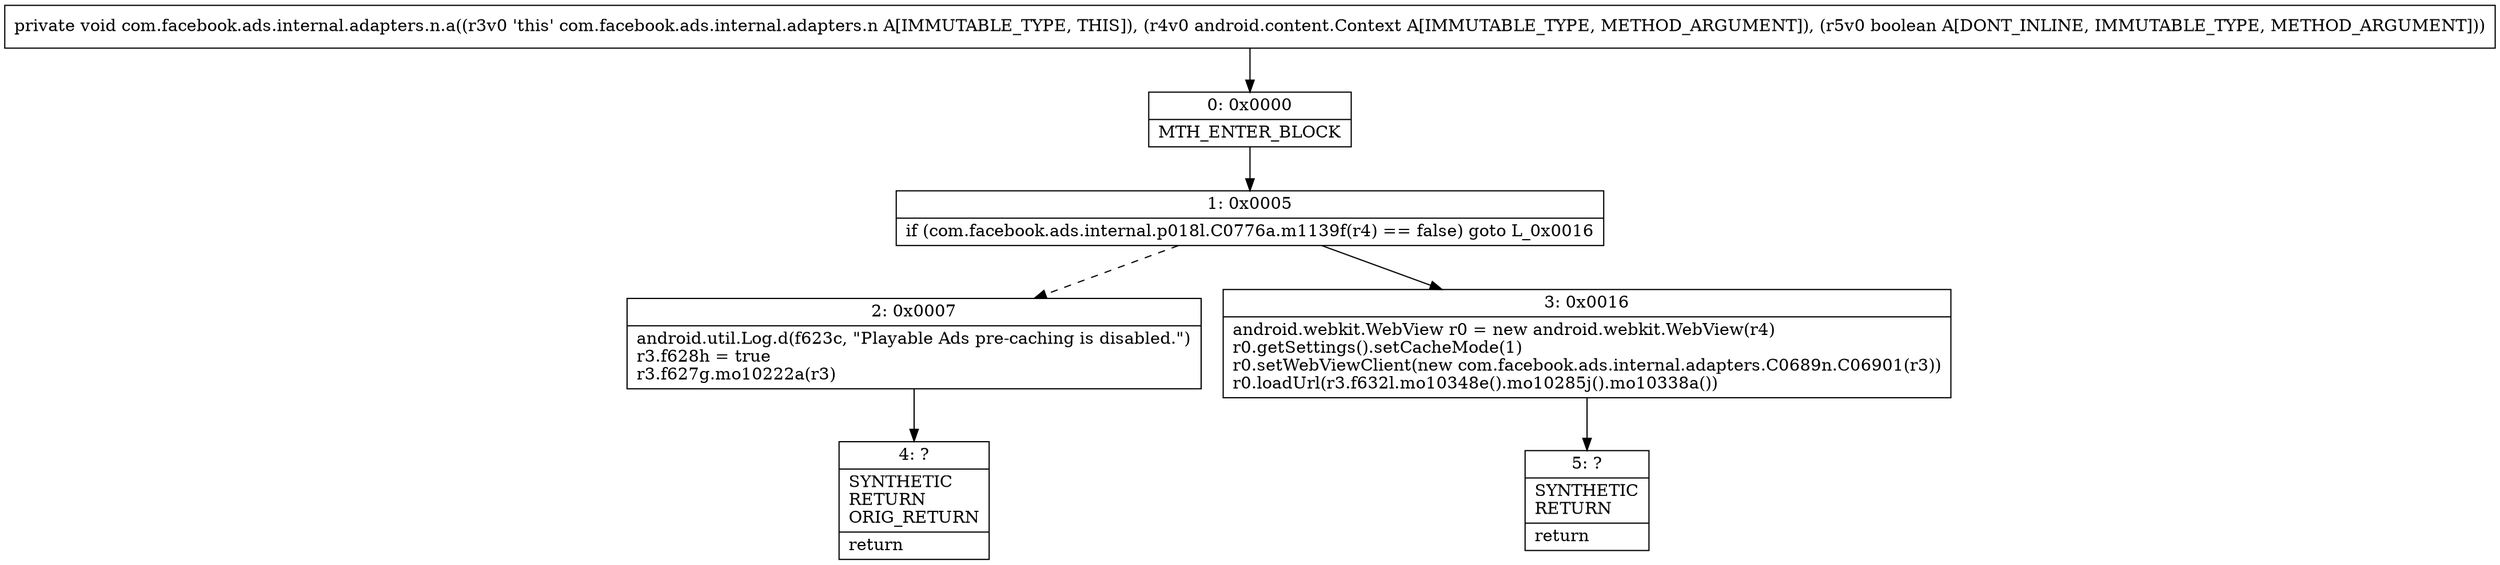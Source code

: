 digraph "CFG forcom.facebook.ads.internal.adapters.n.a(Landroid\/content\/Context;Z)V" {
Node_0 [shape=record,label="{0\:\ 0x0000|MTH_ENTER_BLOCK\l}"];
Node_1 [shape=record,label="{1\:\ 0x0005|if (com.facebook.ads.internal.p018l.C0776a.m1139f(r4) == false) goto L_0x0016\l}"];
Node_2 [shape=record,label="{2\:\ 0x0007|android.util.Log.d(f623c, \"Playable Ads pre\-caching is disabled.\")\lr3.f628h = true\lr3.f627g.mo10222a(r3)\l}"];
Node_3 [shape=record,label="{3\:\ 0x0016|android.webkit.WebView r0 = new android.webkit.WebView(r4)\lr0.getSettings().setCacheMode(1)\lr0.setWebViewClient(new com.facebook.ads.internal.adapters.C0689n.C06901(r3))\lr0.loadUrl(r3.f632l.mo10348e().mo10285j().mo10338a())\l}"];
Node_4 [shape=record,label="{4\:\ ?|SYNTHETIC\lRETURN\lORIG_RETURN\l|return\l}"];
Node_5 [shape=record,label="{5\:\ ?|SYNTHETIC\lRETURN\l|return\l}"];
MethodNode[shape=record,label="{private void com.facebook.ads.internal.adapters.n.a((r3v0 'this' com.facebook.ads.internal.adapters.n A[IMMUTABLE_TYPE, THIS]), (r4v0 android.content.Context A[IMMUTABLE_TYPE, METHOD_ARGUMENT]), (r5v0 boolean A[DONT_INLINE, IMMUTABLE_TYPE, METHOD_ARGUMENT])) }"];
MethodNode -> Node_0;
Node_0 -> Node_1;
Node_1 -> Node_2[style=dashed];
Node_1 -> Node_3;
Node_2 -> Node_4;
Node_3 -> Node_5;
}

